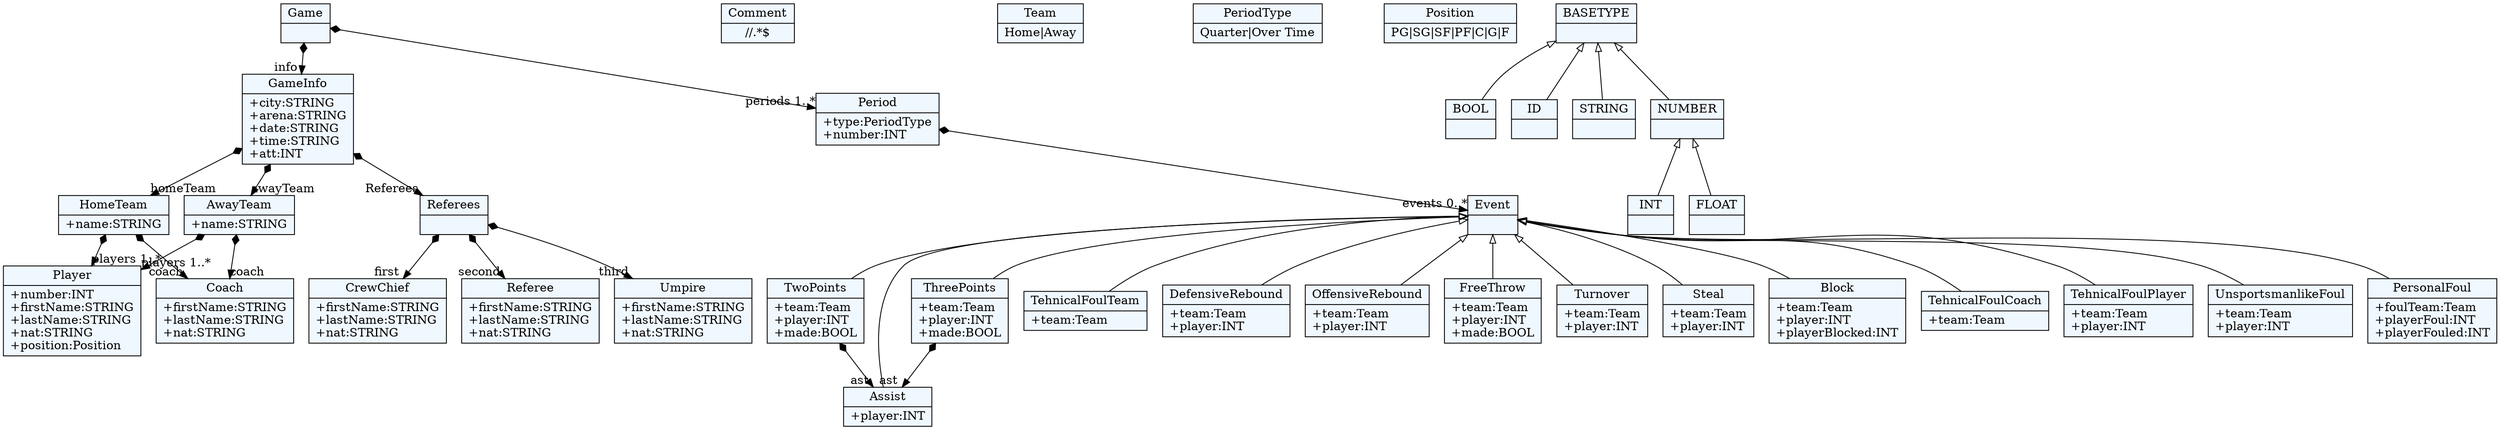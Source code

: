 
    digraph xtext {
    fontname = "Bitstream Vera Sans"
    fontsize = 8
    node[
        shape=record,
        style=filled,
        fillcolor=aliceblue
    ]
    edge[dir=black,arrowtail=empty]


57578464[ label="{Referee|+firstName:STRING\l+lastName:STRING\l+nat:STRING\l}"]

57622576[ label="{PersonalFoul|+foulTeam:Team\l+playerFoul:INT\l+playerFouled:INT\l}"]

57623992[ label="{Assist|+player:INT\l}"]

57578936[ label="{Umpire|+firstName:STRING\l+lastName:STRING\l+nat:STRING\l}"]

57625880[ label="{TehnicalFoulTeam|+team:Team\l}"]

57577520 -> 57577992[arrowtail=diamond, dir=both, headlabel="first "]
57577520 -> 57578464[arrowtail=diamond, dir=both, headlabel="second "]
57577520 -> 57578936[arrowtail=diamond, dir=both, headlabel="third "]
57577520[ label="{Referees|}"]

57640376[ label="{Comment|\/\/.*$}"]

57579408 -> 57580352[arrowtail=diamond, dir=both, headlabel="players 1..*"]
57579408 -> 57598000[arrowtail=diamond, dir=both, headlabel="coach "]
57579408[ label="{HomeTeam|+name:STRING\l}"]

57625408[ label="{DefensiveRebound|+team:Team\l+player:INT\l}"]

57624936[ label="{OffensiveRebound|+team:Team\l+player:INT\l}"]

57600832 -> 57623992[arrowtail=diamond, dir=both, headlabel="ast "]
57600832[ label="{TwoPoints|+team:Team\l+player:INT\l+made:BOOL\l}"]

57599888[ label="{Team|Home\|Away}"]

57599416[ label="{Event|}"]
57599416 -> 57600360 [dir=back]
57599416 -> 57600832 [dir=back]
57599416 -> 57601304 [dir=back]
57599416 -> 57623992 [dir=back]
57599416 -> 57622576 [dir=back]
57599416 -> 57623048 [dir=back]
57599416 -> 57623520 [dir=back]
57599416 -> 57624464 [dir=back]
57599416 -> 57624936 [dir=back]
57599416 -> 57625408 [dir=back]
57599416 -> 57625880 [dir=back]
57599416 -> 57638960 [dir=back]
57599416 -> 57639432 [dir=back]
57599416 -> 57639904 [dir=back]

57579880 -> 57580352[arrowtail=diamond, dir=both, headlabel="players 1..*"]
57579880 -> 57598000[arrowtail=diamond, dir=both, headlabel="coach "]
57579880[ label="{AwayTeam|+name:STRING\l}"]

57598000[ label="{Coach|+firstName:STRING\l+lastName:STRING\l+nat:STRING\l}"]

57623048[ label="{Turnover|+team:Team\l+player:INT\l}"]

57600360[ label="{FreeThrow|+team:Team\l+player:INT\l+made:BOOL\l}"]

57598472 -> 57599416[arrowtail=diamond, dir=both, headlabel="events 0..*"]
57598472[ label="{Period|+type:PeriodType\l+number:INT\l}"]

57639432[ label="{TehnicalFoulPlayer|+team:Team\l+player:INT\l}"]

57580352[ label="{Player|+number:INT\l+firstName:STRING\l+lastName:STRING\l+nat:STRING\l+position:Position\l}"]

57639904[ label="{UnsportsmanlikeFoul|+team:Team\l+player:INT\l}"]

57598944[ label="{PeriodType|Quarter\|Over Time}"]

57638960[ label="{TehnicalFoulCoach|+team:Team\l}"]

57577992[ label="{CrewChief|+firstName:STRING\l+lastName:STRING\l+nat:STRING\l}"]

57502528 -> 57503000[arrowtail=diamond, dir=both, headlabel="info "]
57502528 -> 57598472[arrowtail=diamond, dir=both, headlabel="periods 1..*"]
57502528[ label="{Game|}"]

57624464[ label="{Block|+team:Team\l+player:INT\l+playerBlocked:INT\l}"]

57503000 -> 57577520[arrowtail=diamond, dir=both, headlabel="Referees "]
57503000 -> 57579408[arrowtail=diamond, dir=both, headlabel="homeTeam "]
57503000 -> 57579880[arrowtail=diamond, dir=both, headlabel="awayTeam "]
57503000[ label="{GameInfo|+city:STRING\l+arena:STRING\l+date:STRING\l+time:STRING\l+att:INT\l}"]

57580824[ label="{Position|PG\|SG\|SF\|PF\|C\|G\|F}"]

57623520[ label="{Steal|+team:Team\l+player:INT\l}"]

57601304 -> 57623992[arrowtail=diamond, dir=both, headlabel="ast "]
57601304[ label="{ThreePoints|+team:Team\l+player:INT\l+made:BOOL\l}"]

47466856[ label="{BOOL|}"]

47467328[ label="{INT|}"]

47465912[ label="{ID|}"]

47466384[ label="{STRING|}"]

47476784[ label="{NUMBER|}"]
47476784 -> 47467800 [dir=back]
47476784 -> 47467328 [dir=back]

47477256[ label="{BASETYPE|}"]
47477256 -> 47476784 [dir=back]
47477256 -> 47466856 [dir=back]
47477256 -> 47465912 [dir=back]
47477256 -> 47466384 [dir=back]

47467800[ label="{FLOAT|}"]


}
